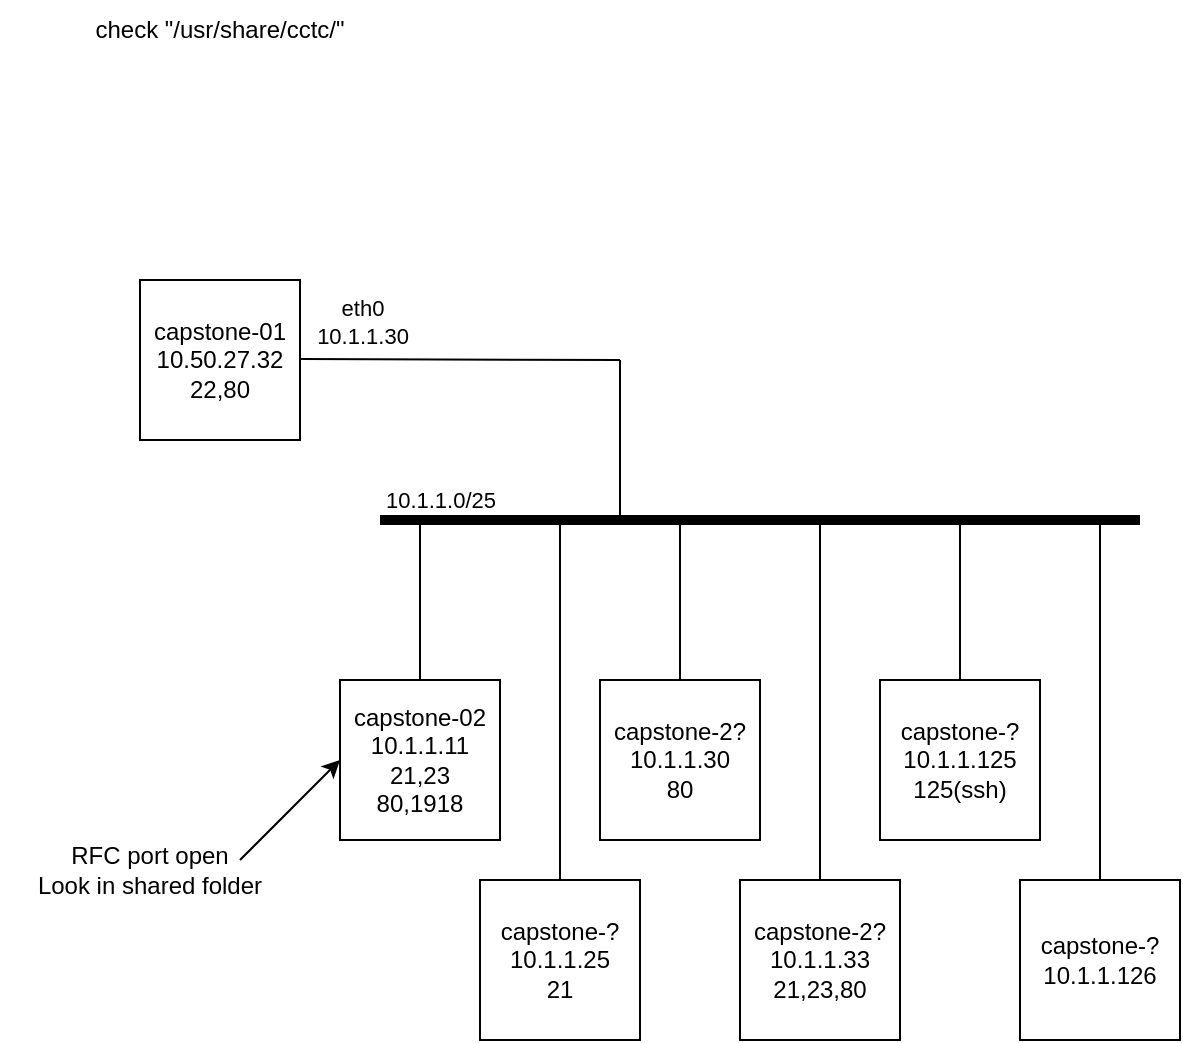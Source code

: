 <mxfile version="21.7.5" type="github">
  <diagram name="Page-1" id="q22vDRDVClw7SfhrLBAg">
    <mxGraphModel dx="5508" dy="823" grid="1" gridSize="10" guides="1" tooltips="1" connect="1" arrows="1" fold="1" page="1" pageScale="1" pageWidth="5000" pageHeight="2200" math="0" shadow="0">
      <root>
        <mxCell id="0" />
        <mxCell id="1" parent="0" />
        <mxCell id="Lxi-VZEPYBUedBM2jNJC-1" value="capstone-01&lt;br&gt;10.50.27.32&lt;br&gt;22,80" style="whiteSpace=wrap;html=1;aspect=fixed;" vertex="1" parent="1">
          <mxGeometry x="40" y="280" width="80" height="80" as="geometry" />
        </mxCell>
        <mxCell id="Lxi-VZEPYBUedBM2jNJC-2" value="check&amp;nbsp;&quot;/usr/share/cctc/&quot;" style="text;html=1;strokeColor=none;fillColor=none;align=center;verticalAlign=middle;whiteSpace=wrap;rounded=0;" vertex="1" parent="1">
          <mxGeometry x="50" y="140" width="60" height="30" as="geometry" />
        </mxCell>
        <mxCell id="Lxi-VZEPYBUedBM2jNJC-3" value="" style="endArrow=none;html=1;rounded=0;" edge="1" parent="1">
          <mxGeometry width="50" height="50" relative="1" as="geometry">
            <mxPoint x="120" y="319.5" as="sourcePoint" />
            <mxPoint x="280" y="320" as="targetPoint" />
          </mxGeometry>
        </mxCell>
        <mxCell id="Lxi-VZEPYBUedBM2jNJC-4" value="eth0&lt;br&gt;10.1.1.30" style="edgeLabel;html=1;align=center;verticalAlign=middle;resizable=0;points=[];" vertex="1" connectable="0" parent="Lxi-VZEPYBUedBM2jNJC-3">
          <mxGeometry x="-0.004" relative="1" as="geometry">
            <mxPoint x="-49" y="-19" as="offset" />
          </mxGeometry>
        </mxCell>
        <mxCell id="Lxi-VZEPYBUedBM2jNJC-19" value="10.1.1.0/25" style="edgeLabel;html=1;align=center;verticalAlign=middle;resizable=0;points=[];" vertex="1" connectable="0" parent="Lxi-VZEPYBUedBM2jNJC-3">
          <mxGeometry x="-0.004" relative="1" as="geometry">
            <mxPoint x="-10" y="70" as="offset" />
          </mxGeometry>
        </mxCell>
        <mxCell id="Lxi-VZEPYBUedBM2jNJC-5" value="" style="endArrow=none;html=1;rounded=0;" edge="1" parent="1">
          <mxGeometry width="50" height="50" relative="1" as="geometry">
            <mxPoint x="280" y="400" as="sourcePoint" />
            <mxPoint x="280" y="320" as="targetPoint" />
          </mxGeometry>
        </mxCell>
        <mxCell id="Lxi-VZEPYBUedBM2jNJC-6" value="" style="endArrow=none;html=1;rounded=0;strokeWidth=5;" edge="1" parent="1">
          <mxGeometry width="50" height="50" relative="1" as="geometry">
            <mxPoint x="160" y="400" as="sourcePoint" />
            <mxPoint x="540" y="400" as="targetPoint" />
          </mxGeometry>
        </mxCell>
        <mxCell id="Lxi-VZEPYBUedBM2jNJC-7" value="" style="endArrow=none;html=1;rounded=0;" edge="1" parent="1">
          <mxGeometry width="50" height="50" relative="1" as="geometry">
            <mxPoint x="180" y="480" as="sourcePoint" />
            <mxPoint x="180" y="400" as="targetPoint" />
          </mxGeometry>
        </mxCell>
        <mxCell id="Lxi-VZEPYBUedBM2jNJC-8" value="" style="endArrow=none;html=1;rounded=0;exitX=0.5;exitY=0;exitDx=0;exitDy=0;" edge="1" parent="1" source="Lxi-VZEPYBUedBM2jNJC-12">
          <mxGeometry width="50" height="50" relative="1" as="geometry">
            <mxPoint x="250" y="520" as="sourcePoint" />
            <mxPoint x="250" y="400" as="targetPoint" />
          </mxGeometry>
        </mxCell>
        <mxCell id="Lxi-VZEPYBUedBM2jNJC-9" value="" style="endArrow=none;html=1;rounded=0;" edge="1" parent="1">
          <mxGeometry width="50" height="50" relative="1" as="geometry">
            <mxPoint x="380" y="580" as="sourcePoint" />
            <mxPoint x="380" y="400" as="targetPoint" />
          </mxGeometry>
        </mxCell>
        <mxCell id="Lxi-VZEPYBUedBM2jNJC-10" value="" style="endArrow=none;html=1;rounded=0;" edge="1" parent="1">
          <mxGeometry width="50" height="50" relative="1" as="geometry">
            <mxPoint x="310" y="480" as="sourcePoint" />
            <mxPoint x="310" y="400" as="targetPoint" />
          </mxGeometry>
        </mxCell>
        <mxCell id="Lxi-VZEPYBUedBM2jNJC-11" value="capstone-02&lt;br&gt;10.1.1.11&lt;br&gt;21,23&lt;br&gt;80,1918" style="whiteSpace=wrap;html=1;aspect=fixed;" vertex="1" parent="1">
          <mxGeometry x="140" y="480" width="80" height="80" as="geometry" />
        </mxCell>
        <mxCell id="Lxi-VZEPYBUedBM2jNJC-12" value="capstone-?&lt;br&gt;10.1.1.25&lt;br&gt;21" style="whiteSpace=wrap;html=1;aspect=fixed;" vertex="1" parent="1">
          <mxGeometry x="210" y="580" width="80" height="80" as="geometry" />
        </mxCell>
        <mxCell id="Lxi-VZEPYBUedBM2jNJC-13" value="capstone-2?&lt;br&gt;10.1.1.30&lt;br&gt;80" style="whiteSpace=wrap;html=1;aspect=fixed;" vertex="1" parent="1">
          <mxGeometry x="270" y="480" width="80" height="80" as="geometry" />
        </mxCell>
        <mxCell id="Lxi-VZEPYBUedBM2jNJC-14" value="capstone-2?10.1.1.33&lt;br&gt;21,23,80" style="whiteSpace=wrap;html=1;aspect=fixed;" vertex="1" parent="1">
          <mxGeometry x="340" y="580" width="80" height="80" as="geometry" />
        </mxCell>
        <mxCell id="Lxi-VZEPYBUedBM2jNJC-15" value="capstone-?&lt;br&gt;10.1.1.125&lt;br&gt;125(ssh)" style="whiteSpace=wrap;html=1;aspect=fixed;" vertex="1" parent="1">
          <mxGeometry x="410" y="480" width="80" height="80" as="geometry" />
        </mxCell>
        <mxCell id="Lxi-VZEPYBUedBM2jNJC-16" value="" style="endArrow=none;html=1;rounded=0;" edge="1" parent="1">
          <mxGeometry width="50" height="50" relative="1" as="geometry">
            <mxPoint x="450" y="480" as="sourcePoint" />
            <mxPoint x="450" y="400" as="targetPoint" />
          </mxGeometry>
        </mxCell>
        <mxCell id="Lxi-VZEPYBUedBM2jNJC-17" value="" style="endArrow=none;html=1;rounded=0;" edge="1" parent="1">
          <mxGeometry width="50" height="50" relative="1" as="geometry">
            <mxPoint x="520" y="580" as="sourcePoint" />
            <mxPoint x="520" y="400" as="targetPoint" />
          </mxGeometry>
        </mxCell>
        <mxCell id="Lxi-VZEPYBUedBM2jNJC-18" value="capstone-?&lt;br&gt;10.1.1.126" style="whiteSpace=wrap;html=1;aspect=fixed;" vertex="1" parent="1">
          <mxGeometry x="480" y="580" width="80" height="80" as="geometry" />
        </mxCell>
        <mxCell id="Lxi-VZEPYBUedBM2jNJC-20" value="RFC port open&lt;br&gt;Look in shared folder" style="text;html=1;strokeColor=none;fillColor=none;align=center;verticalAlign=middle;whiteSpace=wrap;rounded=0;" vertex="1" parent="1">
          <mxGeometry x="-30" y="560" width="150" height="30" as="geometry" />
        </mxCell>
        <mxCell id="Lxi-VZEPYBUedBM2jNJC-21" value="" style="endArrow=classic;html=1;rounded=0;" edge="1" parent="1">
          <mxGeometry width="50" height="50" relative="1" as="geometry">
            <mxPoint x="90" y="570" as="sourcePoint" />
            <mxPoint x="140" y="520" as="targetPoint" />
          </mxGeometry>
        </mxCell>
      </root>
    </mxGraphModel>
  </diagram>
</mxfile>
